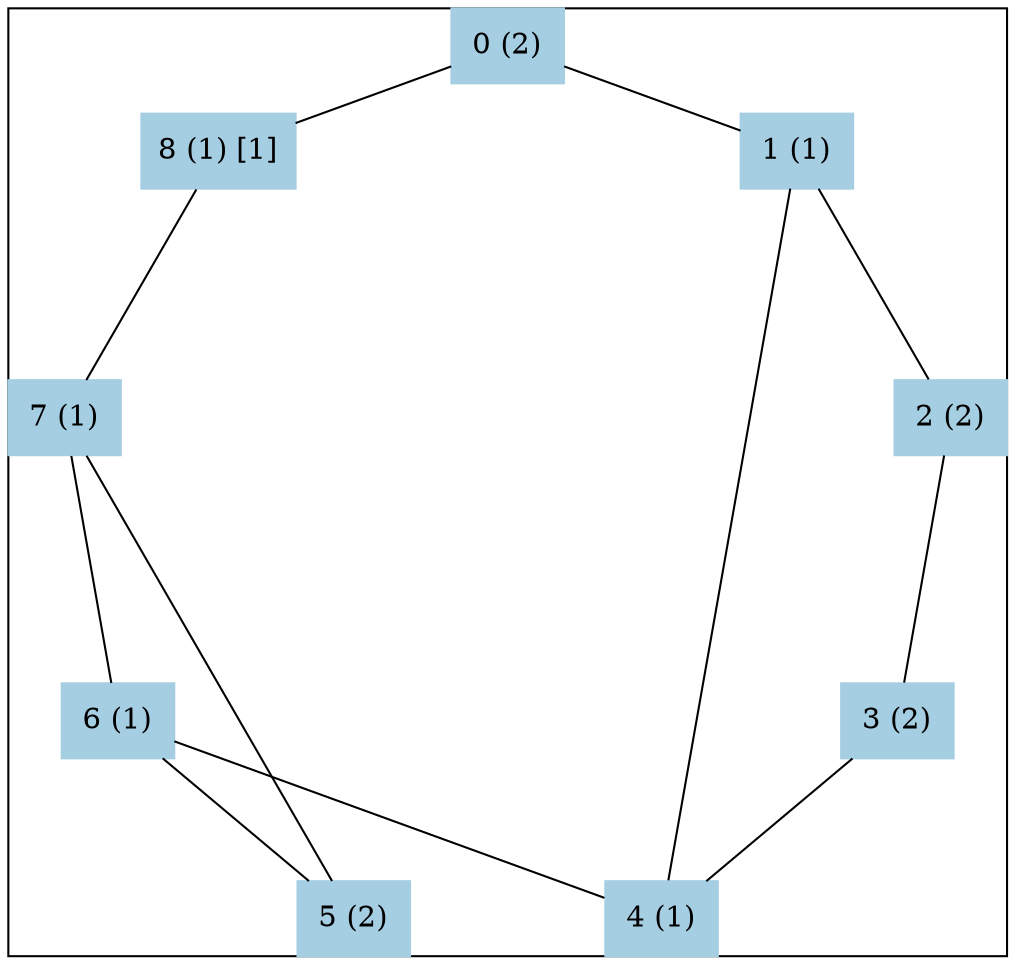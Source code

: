 graph test2 {
	graph [
		charset="utf-8",
		layout=neato
	];
	node [
		shape=box;
		style="solid, filled"
		colorscheme = paired12	];

	subgraph cluster_sub0 {
	node[ color=1 ]
	0[
		pos="5.000, 3.000!", 
		label="0 (2)"
	]
	1[
		pos="6.928, 2.298!", 
		label="1 (1)"
	]
	2[
		pos="7.954, 0.521!", 
		label="2 (2)"
	]
	3[
		pos="7.598, -1.500!", 
		label="3 (2)"
	]
	4[
		pos="6.026, -2.819!", 
		label="4 (1)"
	]
	5[
		pos="3.974, -2.819!", 
		label="5 (2)"
	]
	6[
		pos="2.402, -1.500!", 
		label="6 (1)"
	]
	7[
		pos="2.046, 0.521!", 
		label="7 (1)"
	]
	8[
		pos="3.072, 2.298!", 
		label="8 (1) [1]"
	]
	}

	0--1
	0--8
	1--4
	1--2
	2--3
	3--4
	4--6
	5--6
	5--7
	6--7
	7--8
}